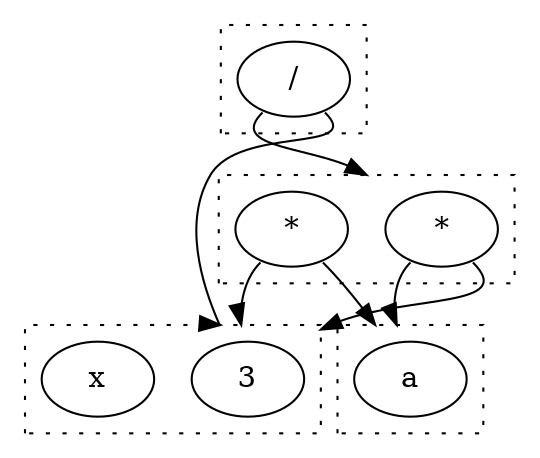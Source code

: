 digraph egraph {
  compound=true
  clusterrank=local
  subgraph cluster_0 {
    style=dotted
    0.0[label = "a"]
  }
  subgraph cluster_1 {
    style=dotted
    1.0[label = "3"]
    1.1[label = "x"]
  }
  subgraph cluster_2 {
    style=dotted
    2.0[label = "*"]
    2.1[label = "*"]
  }
  subgraph cluster_3 {
    style=dotted
    3.0[label = "/"]
  }
  2.0:sw -> 0.0 [lhead = cluster_0, ]
  2.0:se -> 1.0 [lhead = cluster_1, ]
  2.1:sw -> 1.0 [lhead = cluster_1, ]
  2.1:se -> 0.0 [lhead = cluster_0, ]
  3.0:sw -> 2.0 [lhead = cluster_2, ]
  3.0:se -> 1.0 [lhead = cluster_1, ]
}